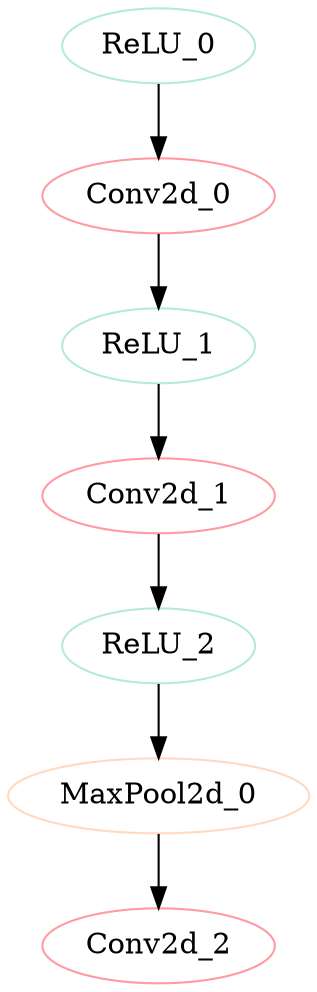 strict digraph "" {
	ReLU_0	[color="#B5EAD7",
		layer_name="features.10.squeeze_activation",
		params=0,
		type=ReLU];
	Conv2d_0	[color="#FF9AA2",
		layer_name="features.10.expand1x1",
		params=16640,
		type=Conv2d];
	ReLU_0 -> Conv2d_0;
	ReLU_1	[color="#B5EAD7",
		layer_name="features.10.expand1x1_activation",
		params=0,
		type=ReLU];
	Conv2d_0 -> ReLU_1;
	Conv2d_1	[color="#FF9AA2",
		layer_name="features.10.expand3x3",
		params=147712,
		type=Conv2d];
	ReLU_1 -> Conv2d_1;
	ReLU_2	[color="#B5EAD7",
		layer_name="features.10.expand3x3_activation",
		params=0,
		type=ReLU];
	Conv2d_1 -> ReLU_2;
	MaxPool2d_0	[color="#FFDAC1",
		layer_name="features.11",
		params=0,
		type=MaxPool2d];
	ReLU_2 -> MaxPool2d_0;
	Conv2d_2	[color="#FF9AA2",
		layer_name="features.12.squeeze",
		params=32832,
		type=Conv2d];
	MaxPool2d_0 -> Conv2d_2;
}

